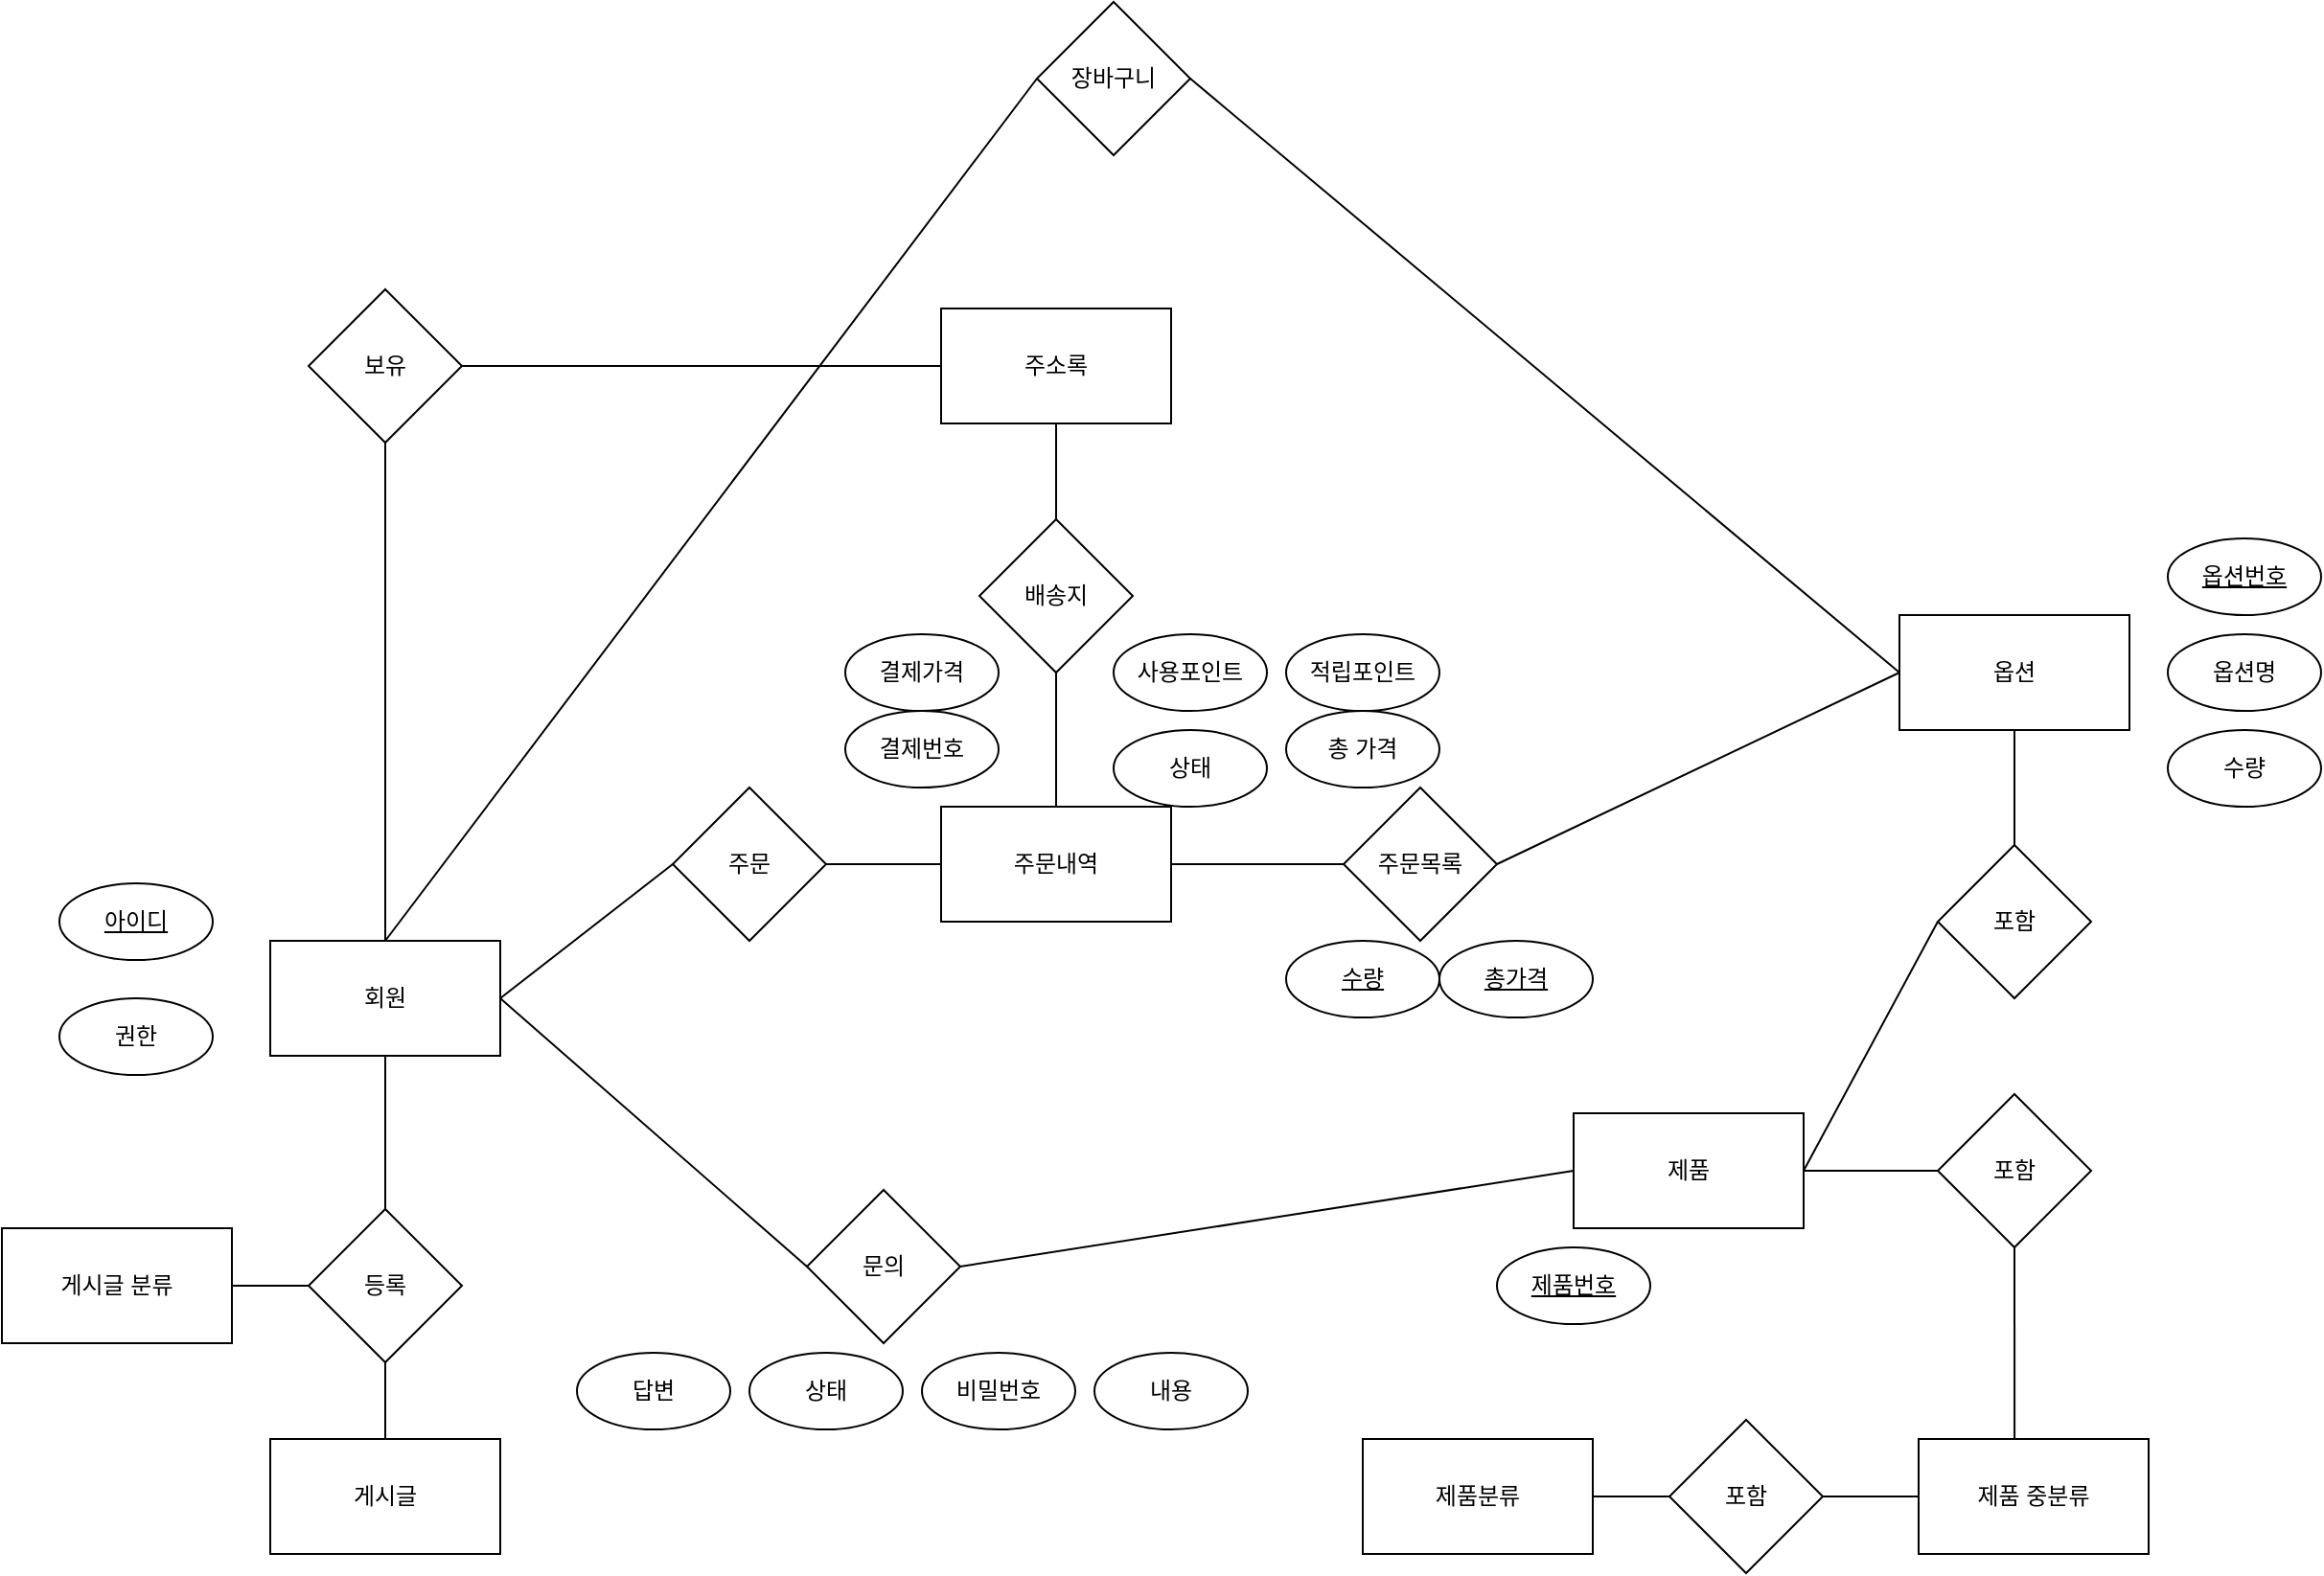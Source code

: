 <mxfile version="20.6.2" type="github">
  <diagram id="EWTnANCkMsUeMdHVheLY" name="페이지-1">
    <mxGraphModel dx="717" dy="1805" grid="1" gridSize="10" guides="1" tooltips="1" connect="1" arrows="1" fold="1" page="1" pageScale="1" pageWidth="827" pageHeight="1169" math="0" shadow="0">
      <root>
        <mxCell id="0" />
        <mxCell id="1" parent="0" />
        <mxCell id="xCD-Z-dLWQwIkPLPfsmC-1" value="회원" style="rounded=0;whiteSpace=wrap;html=1;" parent="1" vertex="1">
          <mxGeometry x="160" y="350" width="120" height="60" as="geometry" />
        </mxCell>
        <mxCell id="xCD-Z-dLWQwIkPLPfsmC-2" value="제품" style="rounded=0;whiteSpace=wrap;html=1;" parent="1" vertex="1">
          <mxGeometry x="840" y="440" width="120" height="60" as="geometry" />
        </mxCell>
        <mxCell id="xCD-Z-dLWQwIkPLPfsmC-3" value="제품분류" style="rounded=0;whiteSpace=wrap;html=1;" parent="1" vertex="1">
          <mxGeometry x="730" y="610" width="120" height="60" as="geometry" />
        </mxCell>
        <mxCell id="xCD-Z-dLWQwIkPLPfsmC-4" value="게시글" style="rounded=0;whiteSpace=wrap;html=1;" parent="1" vertex="1">
          <mxGeometry x="160" y="610" width="120" height="60" as="geometry" />
        </mxCell>
        <mxCell id="xCD-Z-dLWQwIkPLPfsmC-5" value="게시글 분류" style="rounded=0;whiteSpace=wrap;html=1;" parent="1" vertex="1">
          <mxGeometry x="20" y="500" width="120" height="60" as="geometry" />
        </mxCell>
        <mxCell id="xCD-Z-dLWQwIkPLPfsmC-6" value="주문" style="rhombus;whiteSpace=wrap;html=1;" parent="1" vertex="1">
          <mxGeometry x="370" y="270" width="80" height="80" as="geometry" />
        </mxCell>
        <mxCell id="xCD-Z-dLWQwIkPLPfsmC-7" value="문의" style="rhombus;whiteSpace=wrap;html=1;" parent="1" vertex="1">
          <mxGeometry x="440" y="480" width="80" height="80" as="geometry" />
        </mxCell>
        <mxCell id="xCD-Z-dLWQwIkPLPfsmC-8" value="등록" style="rhombus;whiteSpace=wrap;html=1;" parent="1" vertex="1">
          <mxGeometry x="180" y="490" width="80" height="80" as="geometry" />
        </mxCell>
        <mxCell id="xCD-Z-dLWQwIkPLPfsmC-9" value="포함" style="rhombus;whiteSpace=wrap;html=1;" parent="1" vertex="1">
          <mxGeometry x="890" y="600" width="80" height="80" as="geometry" />
        </mxCell>
        <mxCell id="xCD-Z-dLWQwIkPLPfsmC-10" value="답변" style="ellipse;whiteSpace=wrap;html=1;" parent="1" vertex="1">
          <mxGeometry x="320" y="565" width="80" height="40" as="geometry" />
        </mxCell>
        <mxCell id="xCD-Z-dLWQwIkPLPfsmC-11" value="상태" style="ellipse;whiteSpace=wrap;html=1;" parent="1" vertex="1">
          <mxGeometry x="410" y="565" width="80" height="40" as="geometry" />
        </mxCell>
        <mxCell id="xCD-Z-dLWQwIkPLPfsmC-12" value="비밀번호" style="ellipse;whiteSpace=wrap;html=1;" parent="1" vertex="1">
          <mxGeometry x="500" y="565" width="80" height="40" as="geometry" />
        </mxCell>
        <mxCell id="xCD-Z-dLWQwIkPLPfsmC-13" value="내용" style="ellipse;whiteSpace=wrap;html=1;" parent="1" vertex="1">
          <mxGeometry x="590" y="565" width="80" height="40" as="geometry" />
        </mxCell>
        <mxCell id="xCD-Z-dLWQwIkPLPfsmC-14" value="결제번호" style="ellipse;whiteSpace=wrap;html=1;" parent="1" vertex="1">
          <mxGeometry x="460" y="230" width="80" height="40" as="geometry" />
        </mxCell>
        <mxCell id="xCD-Z-dLWQwIkPLPfsmC-15" value="상태" style="ellipse;whiteSpace=wrap;html=1;" parent="1" vertex="1">
          <mxGeometry x="600" y="240" width="80" height="40" as="geometry" />
        </mxCell>
        <mxCell id="xCD-Z-dLWQwIkPLPfsmC-16" value="총 가격" style="ellipse;whiteSpace=wrap;html=1;" parent="1" vertex="1">
          <mxGeometry x="690" y="230" width="80" height="40" as="geometry" />
        </mxCell>
        <mxCell id="xCD-Z-dLWQwIkPLPfsmC-17" value="결제가격" style="ellipse;whiteSpace=wrap;html=1;" parent="1" vertex="1">
          <mxGeometry x="460" y="190" width="80" height="40" as="geometry" />
        </mxCell>
        <mxCell id="xCD-Z-dLWQwIkPLPfsmC-18" value="사용포인트" style="ellipse;whiteSpace=wrap;html=1;" parent="1" vertex="1">
          <mxGeometry x="600" y="190" width="80" height="40" as="geometry" />
        </mxCell>
        <mxCell id="xCD-Z-dLWQwIkPLPfsmC-19" value="적립포인트" style="ellipse;whiteSpace=wrap;html=1;" parent="1" vertex="1">
          <mxGeometry x="690" y="190" width="80" height="40" as="geometry" />
        </mxCell>
        <mxCell id="xCD-Z-dLWQwIkPLPfsmC-20" value="&lt;u&gt;제품번호&lt;/u&gt;" style="ellipse;whiteSpace=wrap;html=1;" parent="1" vertex="1">
          <mxGeometry x="800" y="510" width="80" height="40" as="geometry" />
        </mxCell>
        <mxCell id="xCD-Z-dLWQwIkPLPfsmC-21" value="권한" style="ellipse;whiteSpace=wrap;html=1;" parent="1" vertex="1">
          <mxGeometry x="50" y="380" width="80" height="40" as="geometry" />
        </mxCell>
        <mxCell id="xCD-Z-dLWQwIkPLPfsmC-22" value="&lt;u&gt;아이디&lt;/u&gt;" style="ellipse;whiteSpace=wrap;html=1;" parent="1" vertex="1">
          <mxGeometry x="50" y="320" width="80" height="40" as="geometry" />
        </mxCell>
        <mxCell id="xCD-Z-dLWQwIkPLPfsmC-23" value="" style="endArrow=none;html=1;rounded=0;entryX=0.5;entryY=1;entryDx=0;entryDy=0;exitX=0.5;exitY=0;exitDx=0;exitDy=0;" parent="1" source="xCD-Z-dLWQwIkPLPfsmC-8" target="xCD-Z-dLWQwIkPLPfsmC-1" edge="1">
          <mxGeometry width="50" height="50" relative="1" as="geometry">
            <mxPoint x="170" y="210" as="sourcePoint" />
            <mxPoint x="220" y="160" as="targetPoint" />
          </mxGeometry>
        </mxCell>
        <mxCell id="xCD-Z-dLWQwIkPLPfsmC-24" value="" style="endArrow=none;html=1;rounded=0;exitX=1;exitY=0.5;exitDx=0;exitDy=0;entryX=0;entryY=0.5;entryDx=0;entryDy=0;" parent="1" source="xCD-Z-dLWQwIkPLPfsmC-5" target="xCD-Z-dLWQwIkPLPfsmC-8" edge="1">
          <mxGeometry width="50" height="50" relative="1" as="geometry">
            <mxPoint x="170" y="210" as="sourcePoint" />
            <mxPoint x="220" y="160" as="targetPoint" />
          </mxGeometry>
        </mxCell>
        <mxCell id="xCD-Z-dLWQwIkPLPfsmC-25" value="" style="endArrow=none;html=1;rounded=0;entryX=0.5;entryY=0;entryDx=0;entryDy=0;exitX=0.5;exitY=1;exitDx=0;exitDy=0;" parent="1" source="xCD-Z-dLWQwIkPLPfsmC-8" target="xCD-Z-dLWQwIkPLPfsmC-4" edge="1">
          <mxGeometry width="50" height="50" relative="1" as="geometry">
            <mxPoint x="220" y="350" as="sourcePoint" />
            <mxPoint x="220" y="160" as="targetPoint" />
          </mxGeometry>
        </mxCell>
        <mxCell id="xCD-Z-dLWQwIkPLPfsmC-28" value="" style="endArrow=none;html=1;rounded=0;entryX=0;entryY=0.5;entryDx=0;entryDy=0;exitX=1;exitY=0.5;exitDx=0;exitDy=0;" parent="1" source="xCD-Z-dLWQwIkPLPfsmC-3" target="xCD-Z-dLWQwIkPLPfsmC-9" edge="1">
          <mxGeometry width="50" height="50" relative="1" as="geometry">
            <mxPoint x="300" y="210" as="sourcePoint" />
            <mxPoint x="350" y="160" as="targetPoint" />
          </mxGeometry>
        </mxCell>
        <mxCell id="xCD-Z-dLWQwIkPLPfsmC-29" value="" style="endArrow=none;html=1;rounded=0;exitX=0;exitY=0.5;exitDx=0;exitDy=0;entryX=1;entryY=0.5;entryDx=0;entryDy=0;" parent="1" source="xCD-Z-dLWQwIkPLPfsmC-7" target="xCD-Z-dLWQwIkPLPfsmC-1" edge="1">
          <mxGeometry width="50" height="50" relative="1" as="geometry">
            <mxPoint x="300" y="210" as="sourcePoint" />
            <mxPoint x="350" y="160" as="targetPoint" />
          </mxGeometry>
        </mxCell>
        <mxCell id="xCD-Z-dLWQwIkPLPfsmC-30" value="" style="endArrow=none;html=1;rounded=0;entryX=0;entryY=0.5;entryDx=0;entryDy=0;exitX=1;exitY=0.5;exitDx=0;exitDy=0;" parent="1" source="xCD-Z-dLWQwIkPLPfsmC-7" target="xCD-Z-dLWQwIkPLPfsmC-2" edge="1">
          <mxGeometry width="50" height="50" relative="1" as="geometry">
            <mxPoint x="300" y="210" as="sourcePoint" />
            <mxPoint x="350" y="160" as="targetPoint" />
          </mxGeometry>
        </mxCell>
        <mxCell id="xCD-Z-dLWQwIkPLPfsmC-31" value="" style="endArrow=none;html=1;rounded=0;entryX=0;entryY=0.5;entryDx=0;entryDy=0;exitX=1;exitY=0.5;exitDx=0;exitDy=0;" parent="1" source="xCD-Z-dLWQwIkPLPfsmC-1" target="xCD-Z-dLWQwIkPLPfsmC-6" edge="1">
          <mxGeometry width="50" height="50" relative="1" as="geometry">
            <mxPoint x="300" y="210" as="sourcePoint" />
            <mxPoint x="350" y="160" as="targetPoint" />
          </mxGeometry>
        </mxCell>
        <mxCell id="xCD-Z-dLWQwIkPLPfsmC-33" value="주문내역" style="rounded=0;whiteSpace=wrap;html=1;" parent="1" vertex="1">
          <mxGeometry x="510" y="280" width="120" height="60" as="geometry" />
        </mxCell>
        <mxCell id="xCD-Z-dLWQwIkPLPfsmC-34" value="포함" style="rhombus;whiteSpace=wrap;html=1;" parent="1" vertex="1">
          <mxGeometry x="1030" y="300" width="80" height="80" as="geometry" />
        </mxCell>
        <mxCell id="xCD-Z-dLWQwIkPLPfsmC-35" value="포함" style="rhombus;whiteSpace=wrap;html=1;" parent="1" vertex="1">
          <mxGeometry x="1030" y="430" width="80" height="80" as="geometry" />
        </mxCell>
        <mxCell id="xCD-Z-dLWQwIkPLPfsmC-36" value="제품 중분류" style="rounded=0;whiteSpace=wrap;html=1;" parent="1" vertex="1">
          <mxGeometry x="1020" y="610" width="120" height="60" as="geometry" />
        </mxCell>
        <mxCell id="xCD-Z-dLWQwIkPLPfsmC-37" value="" style="endArrow=none;html=1;rounded=0;entryX=0;entryY=0.5;entryDx=0;entryDy=0;exitX=1;exitY=0.5;exitDx=0;exitDy=0;" parent="1" source="xCD-Z-dLWQwIkPLPfsmC-2" target="xCD-Z-dLWQwIkPLPfsmC-34" edge="1">
          <mxGeometry width="50" height="50" relative="1" as="geometry">
            <mxPoint x="840" y="250" as="sourcePoint" />
            <mxPoint x="890" y="200" as="targetPoint" />
          </mxGeometry>
        </mxCell>
        <mxCell id="xCD-Z-dLWQwIkPLPfsmC-39" value="" style="endArrow=none;html=1;rounded=0;entryX=0;entryY=0.5;entryDx=0;entryDy=0;exitX=1;exitY=0.5;exitDx=0;exitDy=0;" parent="1" source="xCD-Z-dLWQwIkPLPfsmC-2" target="xCD-Z-dLWQwIkPLPfsmC-35" edge="1">
          <mxGeometry width="50" height="50" relative="1" as="geometry">
            <mxPoint x="840" y="250" as="sourcePoint" />
            <mxPoint x="890" y="200" as="targetPoint" />
          </mxGeometry>
        </mxCell>
        <mxCell id="xCD-Z-dLWQwIkPLPfsmC-40" value="" style="endArrow=none;html=1;rounded=0;entryX=0.5;entryY=1;entryDx=0;entryDy=0;exitX=0.417;exitY=0;exitDx=0;exitDy=0;exitPerimeter=0;" parent="1" source="xCD-Z-dLWQwIkPLPfsmC-36" target="xCD-Z-dLWQwIkPLPfsmC-35" edge="1">
          <mxGeometry width="50" height="50" relative="1" as="geometry">
            <mxPoint x="840" y="250" as="sourcePoint" />
            <mxPoint x="890" y="200" as="targetPoint" />
          </mxGeometry>
        </mxCell>
        <mxCell id="xCD-Z-dLWQwIkPLPfsmC-41" value="" style="endArrow=none;html=1;rounded=0;entryX=0;entryY=0.5;entryDx=0;entryDy=0;" parent="1" source="xCD-Z-dLWQwIkPLPfsmC-9" target="xCD-Z-dLWQwIkPLPfsmC-36" edge="1">
          <mxGeometry width="50" height="50" relative="1" as="geometry">
            <mxPoint x="840" y="250" as="sourcePoint" />
            <mxPoint x="890" y="200" as="targetPoint" />
          </mxGeometry>
        </mxCell>
        <mxCell id="xCD-Z-dLWQwIkPLPfsmC-173" value="" style="endArrow=none;html=1;rounded=0;exitX=1;exitY=0.5;exitDx=0;exitDy=0;entryX=0;entryY=0.5;entryDx=0;entryDy=0;" parent="1" source="xCD-Z-dLWQwIkPLPfsmC-6" target="xCD-Z-dLWQwIkPLPfsmC-33" edge="1">
          <mxGeometry width="50" height="50" relative="1" as="geometry">
            <mxPoint x="600" y="370" as="sourcePoint" />
            <mxPoint x="650" y="320" as="targetPoint" />
          </mxGeometry>
        </mxCell>
        <mxCell id="xCD-Z-dLWQwIkPLPfsmC-176" value="주문목록" style="rhombus;whiteSpace=wrap;html=1;" parent="1" vertex="1">
          <mxGeometry x="720" y="270" width="80" height="80" as="geometry" />
        </mxCell>
        <mxCell id="xCD-Z-dLWQwIkPLPfsmC-177" value="옵션" style="rounded=0;whiteSpace=wrap;html=1;" parent="1" vertex="1">
          <mxGeometry x="1010" y="180" width="120" height="60" as="geometry" />
        </mxCell>
        <mxCell id="xCD-Z-dLWQwIkPLPfsmC-178" value="" style="endArrow=none;html=1;rounded=0;entryX=0.5;entryY=1;entryDx=0;entryDy=0;" parent="1" target="xCD-Z-dLWQwIkPLPfsmC-177" edge="1">
          <mxGeometry width="50" height="50" relative="1" as="geometry">
            <mxPoint x="1070" y="300" as="sourcePoint" />
            <mxPoint x="1120" y="320" as="targetPoint" />
          </mxGeometry>
        </mxCell>
        <mxCell id="xCD-Z-dLWQwIkPLPfsmC-179" value="" style="endArrow=none;html=1;rounded=0;entryX=0;entryY=0.5;entryDx=0;entryDy=0;exitX=1;exitY=0.5;exitDx=0;exitDy=0;" parent="1" source="xCD-Z-dLWQwIkPLPfsmC-176" target="xCD-Z-dLWQwIkPLPfsmC-177" edge="1">
          <mxGeometry width="50" height="50" relative="1" as="geometry">
            <mxPoint x="1070" y="370" as="sourcePoint" />
            <mxPoint x="1120" y="320" as="targetPoint" />
          </mxGeometry>
        </mxCell>
        <mxCell id="xCD-Z-dLWQwIkPLPfsmC-180" value="" style="endArrow=none;html=1;rounded=0;entryX=0;entryY=0.5;entryDx=0;entryDy=0;exitX=1;exitY=0.5;exitDx=0;exitDy=0;" parent="1" source="xCD-Z-dLWQwIkPLPfsmC-33" target="xCD-Z-dLWQwIkPLPfsmC-176" edge="1">
          <mxGeometry width="50" height="50" relative="1" as="geometry">
            <mxPoint x="650" y="370" as="sourcePoint" />
            <mxPoint x="700" y="320" as="targetPoint" />
          </mxGeometry>
        </mxCell>
        <mxCell id="xCD-Z-dLWQwIkPLPfsmC-181" value="&lt;u&gt;총가격&lt;/u&gt;" style="ellipse;whiteSpace=wrap;html=1;" parent="1" vertex="1">
          <mxGeometry x="770" y="350" width="80" height="40" as="geometry" />
        </mxCell>
        <mxCell id="xCD-Z-dLWQwIkPLPfsmC-182" value="&lt;u&gt;수량&lt;/u&gt;" style="ellipse;whiteSpace=wrap;html=1;" parent="1" vertex="1">
          <mxGeometry x="690" y="350" width="80" height="40" as="geometry" />
        </mxCell>
        <mxCell id="xCD-Z-dLWQwIkPLPfsmC-183" value="보유" style="rhombus;whiteSpace=wrap;html=1;" parent="1" vertex="1">
          <mxGeometry x="180" y="10" width="80" height="80" as="geometry" />
        </mxCell>
        <mxCell id="xCD-Z-dLWQwIkPLPfsmC-184" value="" style="endArrow=none;html=1;rounded=0;entryX=0.5;entryY=1;entryDx=0;entryDy=0;exitX=0.5;exitY=0;exitDx=0;exitDy=0;" parent="1" source="xCD-Z-dLWQwIkPLPfsmC-1" target="xCD-Z-dLWQwIkPLPfsmC-183" edge="1">
          <mxGeometry width="50" height="50" relative="1" as="geometry">
            <mxPoint x="140" y="370" as="sourcePoint" />
            <mxPoint x="190" y="320" as="targetPoint" />
          </mxGeometry>
        </mxCell>
        <mxCell id="xCD-Z-dLWQwIkPLPfsmC-185" value="주소록" style="rounded=0;whiteSpace=wrap;html=1;" parent="1" vertex="1">
          <mxGeometry x="510" y="20" width="120" height="60" as="geometry" />
        </mxCell>
        <mxCell id="xCD-Z-dLWQwIkPLPfsmC-186" value="배송지" style="rhombus;whiteSpace=wrap;html=1;" parent="1" vertex="1">
          <mxGeometry x="530" y="130" width="80" height="80" as="geometry" />
        </mxCell>
        <mxCell id="xCD-Z-dLWQwIkPLPfsmC-187" value="&lt;u&gt;옵션번호&lt;/u&gt;" style="ellipse;whiteSpace=wrap;html=1;" parent="1" vertex="1">
          <mxGeometry x="1150" y="140" width="80" height="40" as="geometry" />
        </mxCell>
        <mxCell id="xCD-Z-dLWQwIkPLPfsmC-188" value="옵션명" style="ellipse;whiteSpace=wrap;html=1;" parent="1" vertex="1">
          <mxGeometry x="1150" y="190" width="80" height="40" as="geometry" />
        </mxCell>
        <mxCell id="xCD-Z-dLWQwIkPLPfsmC-189" value="" style="endArrow=none;html=1;rounded=0;entryX=1;entryY=0.5;entryDx=0;entryDy=0;exitX=0;exitY=0.5;exitDx=0;exitDy=0;" parent="1" source="xCD-Z-dLWQwIkPLPfsmC-185" target="xCD-Z-dLWQwIkPLPfsmC-183" edge="1">
          <mxGeometry width="50" height="50" relative="1" as="geometry">
            <mxPoint x="330" y="170" as="sourcePoint" />
            <mxPoint x="380" y="120" as="targetPoint" />
          </mxGeometry>
        </mxCell>
        <mxCell id="xCD-Z-dLWQwIkPLPfsmC-190" value="" style="endArrow=none;html=1;rounded=0;entryX=0.5;entryY=1;entryDx=0;entryDy=0;exitX=0.5;exitY=0;exitDx=0;exitDy=0;" parent="1" source="xCD-Z-dLWQwIkPLPfsmC-186" target="xCD-Z-dLWQwIkPLPfsmC-185" edge="1">
          <mxGeometry width="50" height="50" relative="1" as="geometry">
            <mxPoint x="330" y="170" as="sourcePoint" />
            <mxPoint x="380" y="120" as="targetPoint" />
          </mxGeometry>
        </mxCell>
        <mxCell id="xCD-Z-dLWQwIkPLPfsmC-191" value="" style="endArrow=none;html=1;rounded=0;entryX=0.5;entryY=1;entryDx=0;entryDy=0;exitX=0.5;exitY=0;exitDx=0;exitDy=0;" parent="1" source="xCD-Z-dLWQwIkPLPfsmC-33" target="xCD-Z-dLWQwIkPLPfsmC-186" edge="1">
          <mxGeometry width="50" height="50" relative="1" as="geometry">
            <mxPoint x="330" y="170" as="sourcePoint" />
            <mxPoint x="380" y="120" as="targetPoint" />
          </mxGeometry>
        </mxCell>
        <mxCell id="j9Hwo7b6BAEOyJMmNeoF-1" value="수량" style="ellipse;whiteSpace=wrap;html=1;" vertex="1" parent="1">
          <mxGeometry x="1150" y="240" width="80" height="40" as="geometry" />
        </mxCell>
        <mxCell id="j9Hwo7b6BAEOyJMmNeoF-3" value="장바구니" style="rhombus;whiteSpace=wrap;html=1;" vertex="1" parent="1">
          <mxGeometry x="560" y="-140" width="80" height="80" as="geometry" />
        </mxCell>
        <mxCell id="j9Hwo7b6BAEOyJMmNeoF-4" value="" style="endArrow=none;html=1;rounded=0;entryX=0;entryY=0.5;entryDx=0;entryDy=0;exitX=0.5;exitY=0;exitDx=0;exitDy=0;" edge="1" parent="1" source="xCD-Z-dLWQwIkPLPfsmC-1" target="j9Hwo7b6BAEOyJMmNeoF-3">
          <mxGeometry width="50" height="50" relative="1" as="geometry">
            <mxPoint x="430" y="350" as="sourcePoint" />
            <mxPoint x="480" y="300" as="targetPoint" />
          </mxGeometry>
        </mxCell>
        <mxCell id="j9Hwo7b6BAEOyJMmNeoF-5" value="" style="endArrow=none;html=1;rounded=0;entryX=1;entryY=0.5;entryDx=0;entryDy=0;exitX=0;exitY=0.5;exitDx=0;exitDy=0;" edge="1" parent="1" source="xCD-Z-dLWQwIkPLPfsmC-177" target="j9Hwo7b6BAEOyJMmNeoF-3">
          <mxGeometry width="50" height="50" relative="1" as="geometry">
            <mxPoint x="430" y="190" as="sourcePoint" />
            <mxPoint x="480" y="140" as="targetPoint" />
          </mxGeometry>
        </mxCell>
      </root>
    </mxGraphModel>
  </diagram>
</mxfile>
